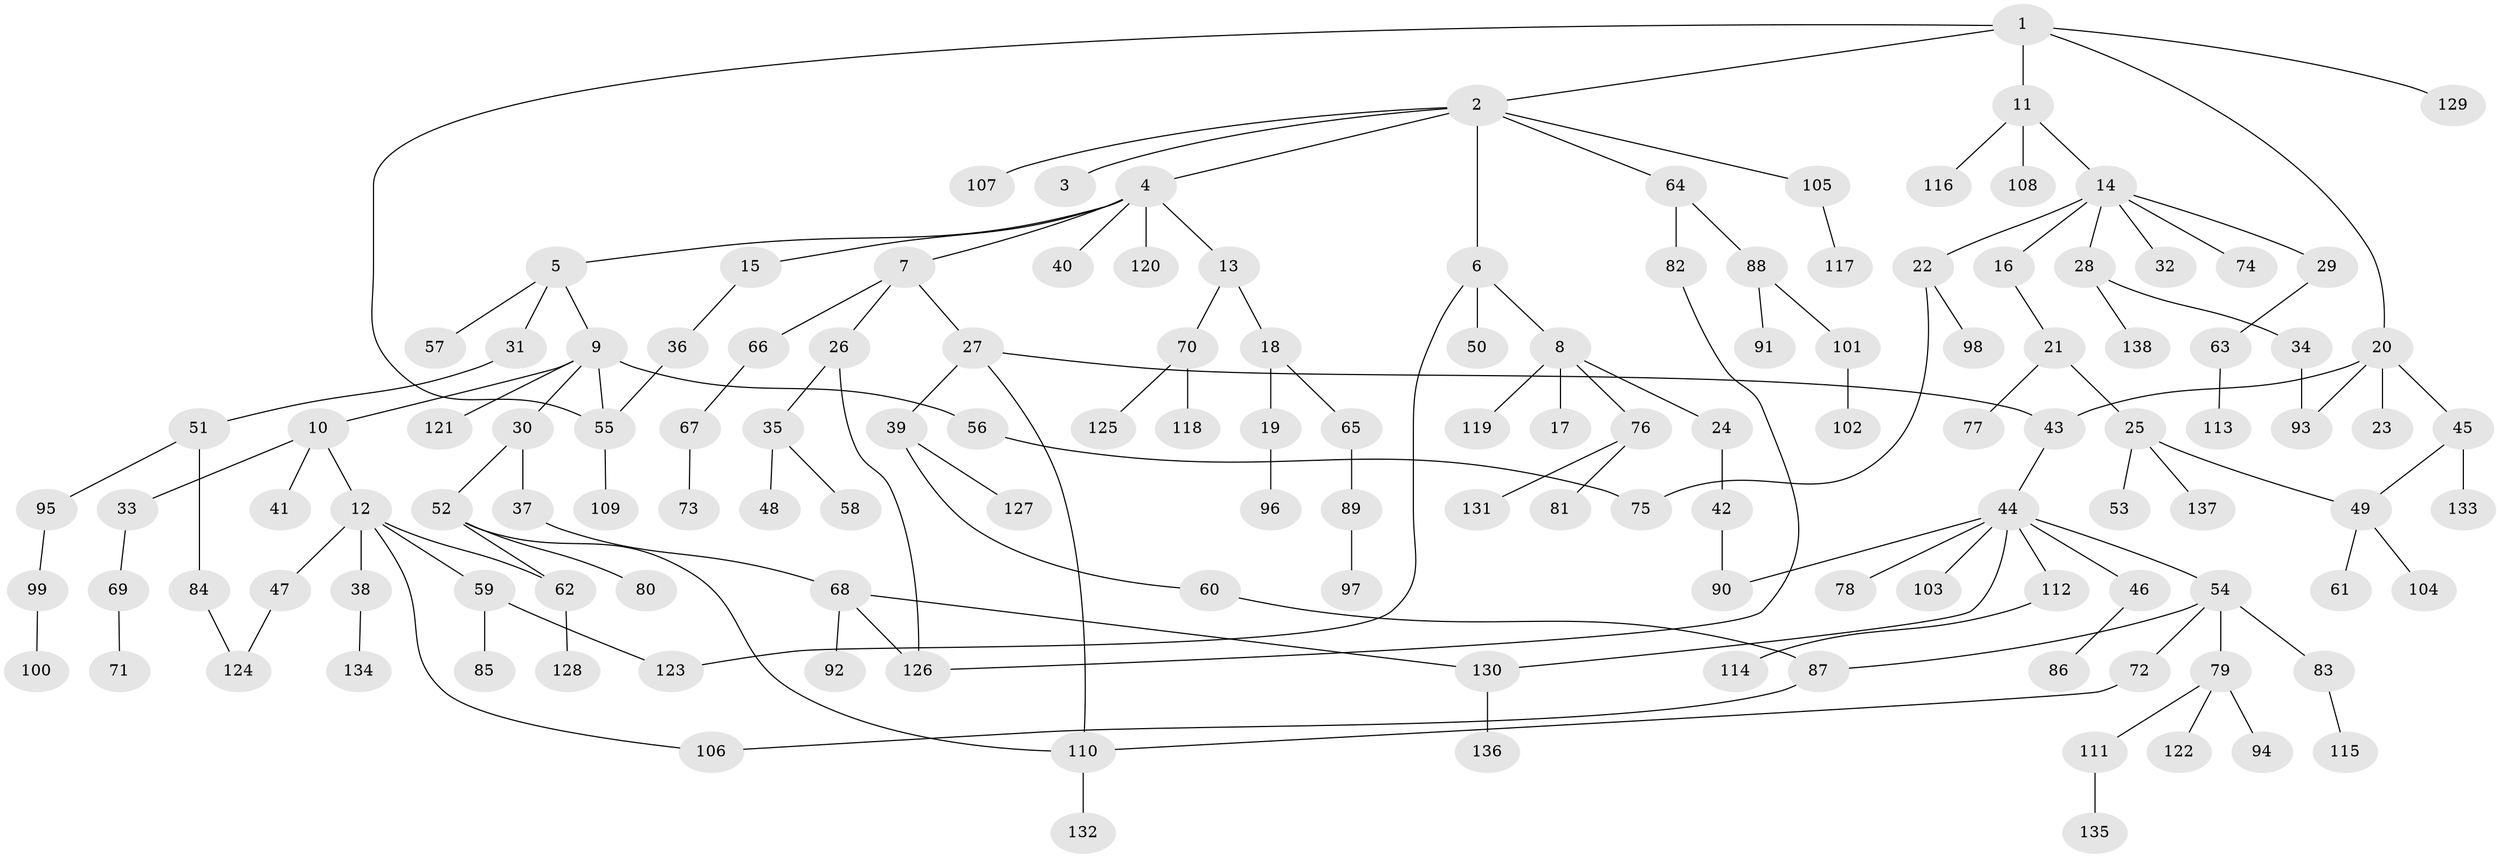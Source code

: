 // Generated by graph-tools (version 1.1) at 2025/25/03/09/25 03:25:31]
// undirected, 138 vertices, 154 edges
graph export_dot {
graph [start="1"]
  node [color=gray90,style=filled];
  1;
  2;
  3;
  4;
  5;
  6;
  7;
  8;
  9;
  10;
  11;
  12;
  13;
  14;
  15;
  16;
  17;
  18;
  19;
  20;
  21;
  22;
  23;
  24;
  25;
  26;
  27;
  28;
  29;
  30;
  31;
  32;
  33;
  34;
  35;
  36;
  37;
  38;
  39;
  40;
  41;
  42;
  43;
  44;
  45;
  46;
  47;
  48;
  49;
  50;
  51;
  52;
  53;
  54;
  55;
  56;
  57;
  58;
  59;
  60;
  61;
  62;
  63;
  64;
  65;
  66;
  67;
  68;
  69;
  70;
  71;
  72;
  73;
  74;
  75;
  76;
  77;
  78;
  79;
  80;
  81;
  82;
  83;
  84;
  85;
  86;
  87;
  88;
  89;
  90;
  91;
  92;
  93;
  94;
  95;
  96;
  97;
  98;
  99;
  100;
  101;
  102;
  103;
  104;
  105;
  106;
  107;
  108;
  109;
  110;
  111;
  112;
  113;
  114;
  115;
  116;
  117;
  118;
  119;
  120;
  121;
  122;
  123;
  124;
  125;
  126;
  127;
  128;
  129;
  130;
  131;
  132;
  133;
  134;
  135;
  136;
  137;
  138;
  1 -- 2;
  1 -- 11;
  1 -- 20;
  1 -- 55;
  1 -- 129;
  2 -- 3;
  2 -- 4;
  2 -- 6;
  2 -- 64;
  2 -- 105;
  2 -- 107;
  4 -- 5;
  4 -- 7;
  4 -- 13;
  4 -- 15;
  4 -- 40;
  4 -- 120;
  5 -- 9;
  5 -- 31;
  5 -- 57;
  6 -- 8;
  6 -- 50;
  6 -- 123;
  7 -- 26;
  7 -- 27;
  7 -- 66;
  8 -- 17;
  8 -- 24;
  8 -- 76;
  8 -- 119;
  9 -- 10;
  9 -- 30;
  9 -- 56;
  9 -- 121;
  9 -- 55;
  10 -- 12;
  10 -- 33;
  10 -- 41;
  11 -- 14;
  11 -- 108;
  11 -- 116;
  12 -- 38;
  12 -- 47;
  12 -- 59;
  12 -- 106;
  12 -- 62;
  13 -- 18;
  13 -- 70;
  14 -- 16;
  14 -- 22;
  14 -- 28;
  14 -- 29;
  14 -- 32;
  14 -- 74;
  15 -- 36;
  16 -- 21;
  18 -- 19;
  18 -- 65;
  19 -- 96;
  20 -- 23;
  20 -- 45;
  20 -- 93;
  20 -- 43;
  21 -- 25;
  21 -- 77;
  22 -- 75;
  22 -- 98;
  24 -- 42;
  25 -- 53;
  25 -- 137;
  25 -- 49;
  26 -- 35;
  26 -- 126;
  27 -- 39;
  27 -- 43;
  27 -- 110;
  28 -- 34;
  28 -- 138;
  29 -- 63;
  30 -- 37;
  30 -- 52;
  31 -- 51;
  33 -- 69;
  34 -- 93;
  35 -- 48;
  35 -- 58;
  36 -- 55;
  37 -- 68;
  38 -- 134;
  39 -- 60;
  39 -- 127;
  42 -- 90;
  43 -- 44;
  44 -- 46;
  44 -- 54;
  44 -- 78;
  44 -- 103;
  44 -- 112;
  44 -- 130;
  44 -- 90;
  45 -- 49;
  45 -- 133;
  46 -- 86;
  47 -- 124;
  49 -- 61;
  49 -- 104;
  51 -- 84;
  51 -- 95;
  52 -- 62;
  52 -- 80;
  52 -- 110;
  54 -- 72;
  54 -- 79;
  54 -- 83;
  54 -- 87;
  55 -- 109;
  56 -- 75;
  59 -- 85;
  59 -- 123;
  60 -- 87;
  62 -- 128;
  63 -- 113;
  64 -- 82;
  64 -- 88;
  65 -- 89;
  66 -- 67;
  67 -- 73;
  68 -- 92;
  68 -- 126;
  68 -- 130;
  69 -- 71;
  70 -- 118;
  70 -- 125;
  72 -- 110;
  76 -- 81;
  76 -- 131;
  79 -- 94;
  79 -- 111;
  79 -- 122;
  82 -- 126;
  83 -- 115;
  84 -- 124;
  87 -- 106;
  88 -- 91;
  88 -- 101;
  89 -- 97;
  95 -- 99;
  99 -- 100;
  101 -- 102;
  105 -- 117;
  110 -- 132;
  111 -- 135;
  112 -- 114;
  130 -- 136;
}
